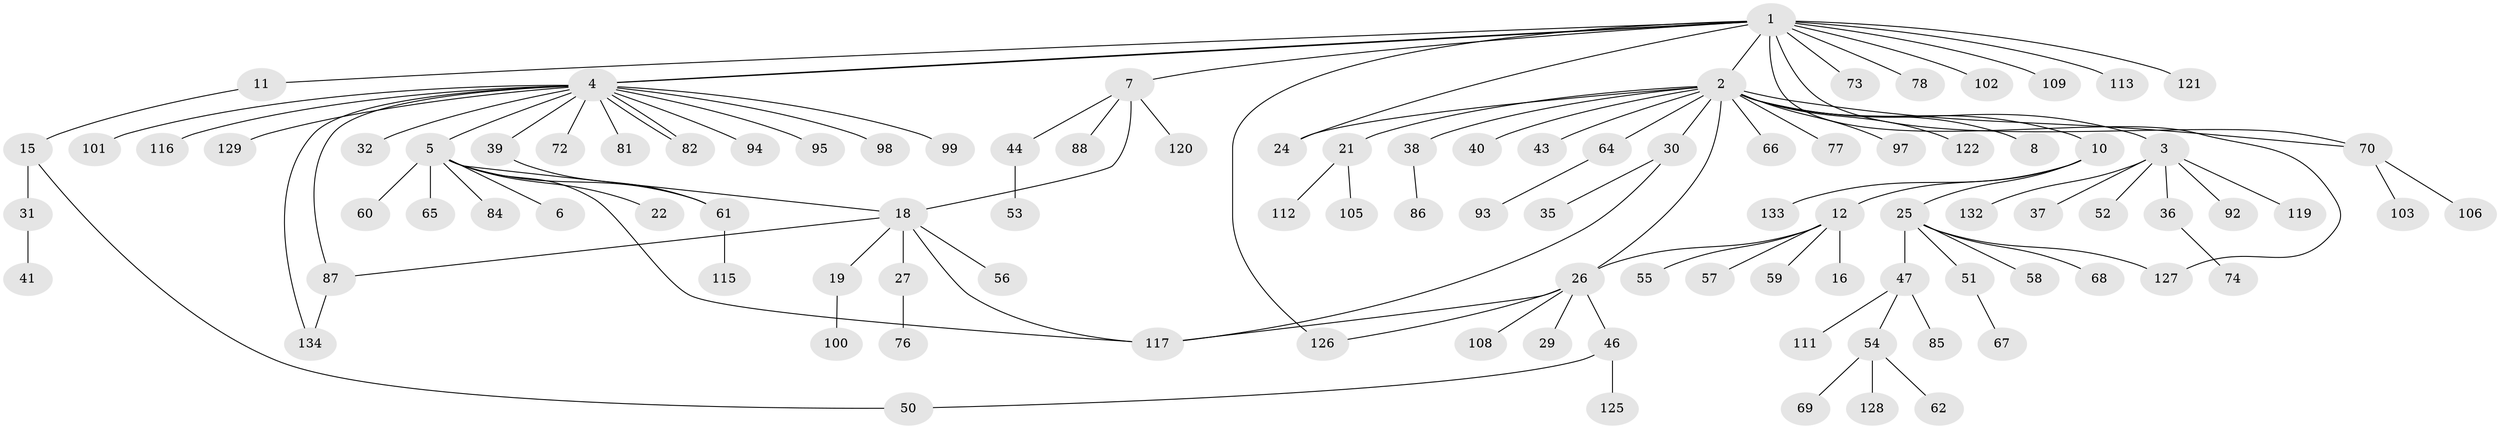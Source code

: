 // original degree distribution, {12: 0.007462686567164179, 17: 0.014925373134328358, 8: 0.007462686567164179, 5: 0.03731343283582089, 1: 0.582089552238806, 2: 0.16417910447761194, 6: 0.022388059701492536, 3: 0.11194029850746269, 7: 0.014925373134328358, 4: 0.03731343283582089}
// Generated by graph-tools (version 1.1) at 2025/41/03/06/25 10:41:46]
// undirected, 102 vertices, 116 edges
graph export_dot {
graph [start="1"]
  node [color=gray90,style=filled];
  1 [super="+14"];
  2 [super="+34"];
  3 [super="+110"];
  4 [super="+17"];
  5 [super="+13"];
  6;
  7 [super="+9"];
  8;
  10 [super="+42"];
  11;
  12 [super="+23"];
  15;
  16;
  18 [super="+49"];
  19 [super="+20"];
  21 [super="+63"];
  22;
  24 [super="+107"];
  25 [super="+71"];
  26 [super="+28"];
  27 [super="+33"];
  29;
  30;
  31 [super="+123"];
  32;
  35;
  36 [super="+96"];
  37;
  38 [super="+83"];
  39 [super="+45"];
  40 [super="+89"];
  41 [super="+118"];
  43;
  44;
  46 [super="+90"];
  47 [super="+48"];
  50;
  51;
  52;
  53;
  54 [super="+80"];
  55;
  56;
  57;
  58;
  59;
  60;
  61 [super="+104"];
  62;
  64 [super="+75"];
  65;
  66;
  67;
  68;
  69;
  70;
  72;
  73 [super="+79"];
  74;
  76;
  77;
  78;
  81;
  82;
  84 [super="+114"];
  85;
  86 [super="+131"];
  87 [super="+91"];
  88;
  92;
  93;
  94;
  95;
  97;
  98;
  99;
  100;
  101;
  102;
  103;
  105;
  106 [super="+130"];
  108;
  109;
  111;
  112;
  113;
  115;
  116;
  117 [super="+124"];
  119;
  120;
  121;
  122;
  125;
  126;
  127;
  128;
  129;
  132;
  133;
  134;
  1 -- 2;
  1 -- 4;
  1 -- 4;
  1 -- 7;
  1 -- 11;
  1 -- 70;
  1 -- 73;
  1 -- 102;
  1 -- 109;
  1 -- 127;
  1 -- 113;
  1 -- 121;
  1 -- 78;
  1 -- 126;
  1 -- 24;
  2 -- 3;
  2 -- 8;
  2 -- 10;
  2 -- 21;
  2 -- 24;
  2 -- 26;
  2 -- 30;
  2 -- 38;
  2 -- 40;
  2 -- 43;
  2 -- 64;
  2 -- 70;
  2 -- 77;
  2 -- 97;
  2 -- 122;
  2 -- 66;
  3 -- 36;
  3 -- 37;
  3 -- 52;
  3 -- 92;
  3 -- 119;
  3 -- 132;
  4 -- 5;
  4 -- 32;
  4 -- 39;
  4 -- 72;
  4 -- 81;
  4 -- 82;
  4 -- 82;
  4 -- 87;
  4 -- 94;
  4 -- 98;
  4 -- 99;
  4 -- 116;
  4 -- 129;
  4 -- 134;
  4 -- 101;
  4 -- 95;
  5 -- 6;
  5 -- 18;
  5 -- 65;
  5 -- 84;
  5 -- 22;
  5 -- 60;
  5 -- 117;
  5 -- 61;
  7 -- 44;
  7 -- 120;
  7 -- 18;
  7 -- 88;
  10 -- 12;
  10 -- 25;
  10 -- 133;
  11 -- 15;
  12 -- 16;
  12 -- 26;
  12 -- 55;
  12 -- 57;
  12 -- 59;
  15 -- 31;
  15 -- 50;
  18 -- 19;
  18 -- 27;
  18 -- 56;
  18 -- 87;
  18 -- 117;
  19 -- 100;
  21 -- 105;
  21 -- 112;
  25 -- 47;
  25 -- 51;
  25 -- 58;
  25 -- 68;
  25 -- 127;
  26 -- 29;
  26 -- 46;
  26 -- 126;
  26 -- 108;
  26 -- 117;
  27 -- 76;
  30 -- 35;
  30 -- 117;
  31 -- 41;
  36 -- 74;
  38 -- 86;
  39 -- 61;
  44 -- 53;
  46 -- 50;
  46 -- 125;
  47 -- 111;
  47 -- 85;
  47 -- 54;
  51 -- 67;
  54 -- 62;
  54 -- 69;
  54 -- 128;
  61 -- 115;
  64 -- 93;
  70 -- 103;
  70 -- 106;
  87 -- 134;
}
